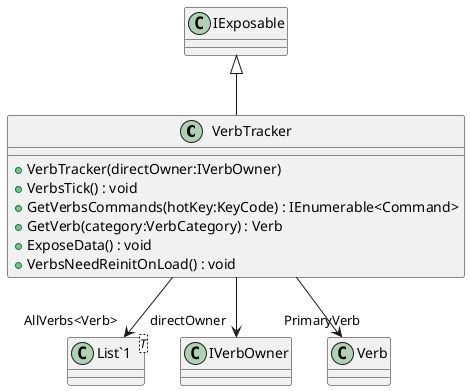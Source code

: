 @startuml
class VerbTracker {
    + VerbTracker(directOwner:IVerbOwner)
    + VerbsTick() : void
    + GetVerbsCommands(hotKey:KeyCode) : IEnumerable<Command>
    + GetVerb(category:VerbCategory) : Verb
    + ExposeData() : void
    + VerbsNeedReinitOnLoad() : void
}
class "List`1"<T> {
}
IExposable <|-- VerbTracker
VerbTracker --> "directOwner" IVerbOwner
VerbTracker --> "AllVerbs<Verb>" "List`1"
VerbTracker --> "PrimaryVerb" Verb
@enduml
